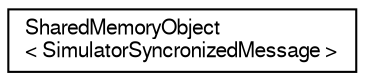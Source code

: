 digraph "Graphical Class Hierarchy"
{
  edge [fontname="FreeSans",fontsize="10",labelfontname="FreeSans",labelfontsize="10"];
  node [fontname="FreeSans",fontsize="10",shape=record];
  rankdir="LR";
  Node1 [label="SharedMemoryObject\l\< SimulatorSyncronizedMessage \>",height=0.2,width=0.4,color="black", fillcolor="white", style="filled",URL="$d1/d8d/class_shared_memory_object.html"];
}
